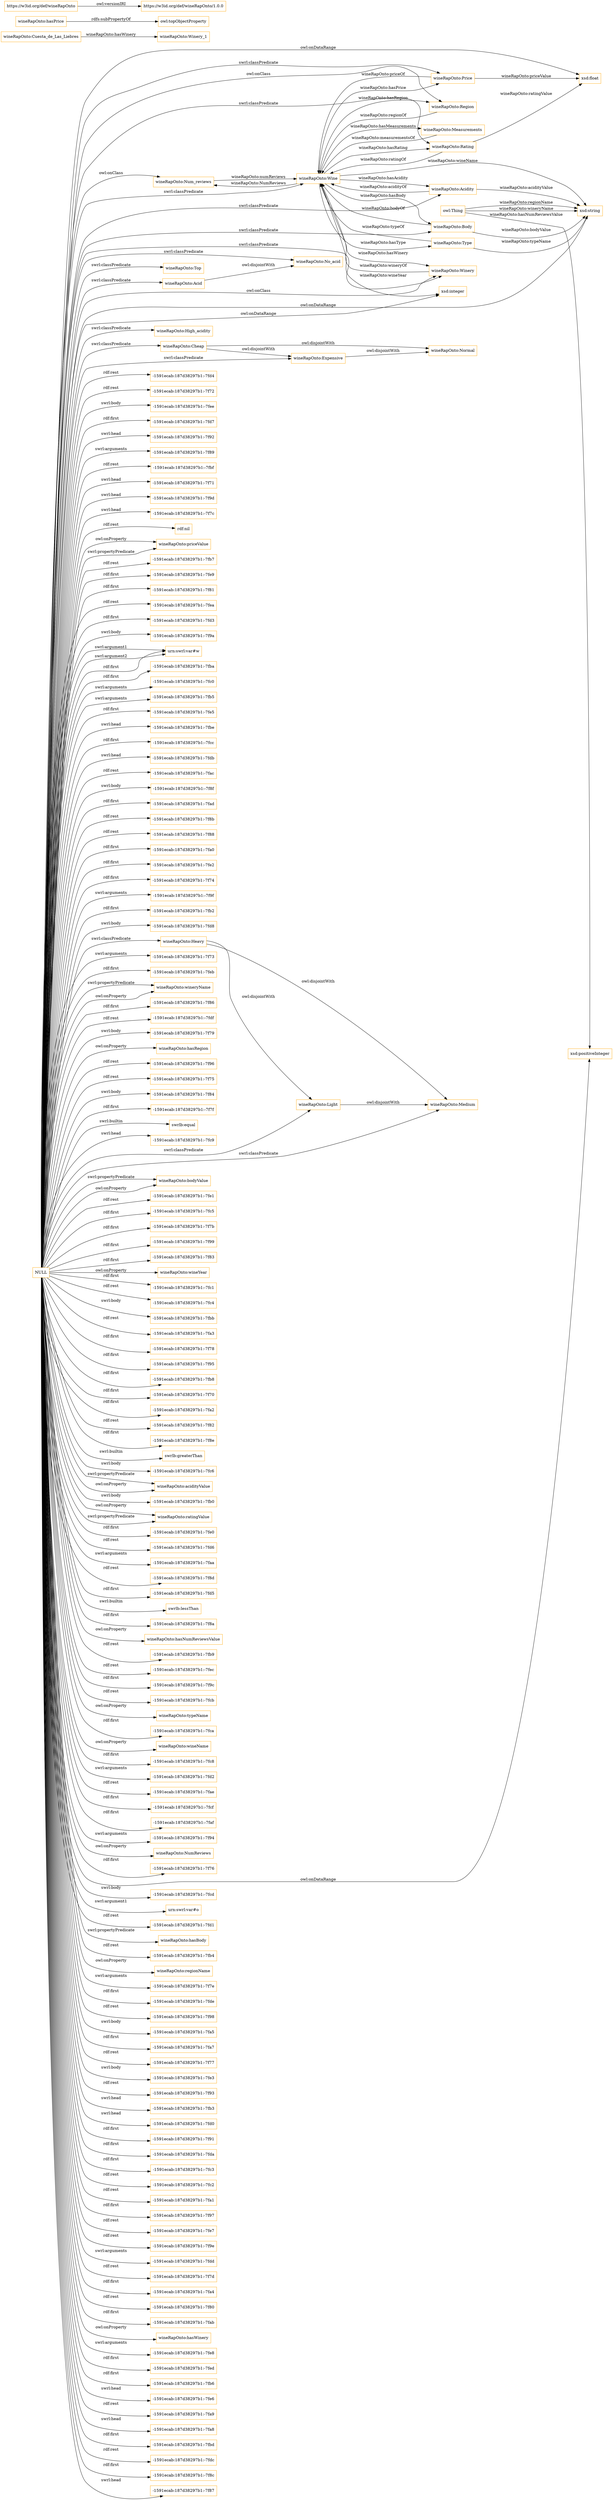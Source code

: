 digraph ar2dtool_diagram { 
rankdir=LR;
size="1501"
node [shape = rectangle, color="orange"]; "wineRapOnto:Expensive" "wineRapOnto:Num_reviews" "wineRapOnto:Acidity" "wineRapOnto:Cheap" "wineRapOnto:Acid" "wineRapOnto:Body" "wineRapOnto:Heavy" "wineRapOnto:Type" "wineRapOnto:Normal" "wineRapOnto:Region" "wineRapOnto:Winery" "wineRapOnto:Top" "wineRapOnto:Wine" "wineRapOnto:Light" "wineRapOnto:Rating" "wineRapOnto:No_acid" "wineRapOnto:High_acidity" "wineRapOnto:Measurements" "wineRapOnto:Medium" "wineRapOnto:Price" ; /*classes style*/
	"wineRapOnto:Cuesta_de_Las_Liebres" -> "wineRapOnto:Winery_1" [ label = "wineRapOnto:hasWinery" ];
	"wineRapOnto:Heavy" -> "wineRapOnto:Medium" [ label = "owl:disjointWith" ];
	"wineRapOnto:Heavy" -> "wineRapOnto:Light" [ label = "owl:disjointWith" ];
	"NULL" -> "-1591ecab:187d38297b1:-7fd4" [ label = "rdf:rest" ];
	"NULL" -> "-1591ecab:187d38297b1:-7f72" [ label = "rdf:rest" ];
	"NULL" -> "wineRapOnto:Light" [ label = "swrl:classPredicate" ];
	"NULL" -> "-1591ecab:187d38297b1:-7fee" [ label = "swrl:body" ];
	"NULL" -> "-1591ecab:187d38297b1:-7fd7" [ label = "rdf:first" ];
	"NULL" -> "-1591ecab:187d38297b1:-7f92" [ label = "swrl:head" ];
	"NULL" -> "-1591ecab:187d38297b1:-7f89" [ label = "swrl:arguments" ];
	"NULL" -> "-1591ecab:187d38297b1:-7fbf" [ label = "rdf:rest" ];
	"NULL" -> "-1591ecab:187d38297b1:-7f71" [ label = "swrl:head" ];
	"NULL" -> "-1591ecab:187d38297b1:-7f9d" [ label = "swrl:head" ];
	"NULL" -> "wineRapOnto:Expensive" [ label = "swrl:classPredicate" ];
	"NULL" -> "-1591ecab:187d38297b1:-7f7c" [ label = "swrl:head" ];
	"NULL" -> "wineRapOnto:Winery" [ label = "swrl:classPredicate" ];
	"NULL" -> "rdf:nil" [ label = "rdf:rest" ];
	"NULL" -> "wineRapOnto:priceValue" [ label = "swrl:propertyPredicate" ];
	"NULL" -> "-1591ecab:187d38297b1:-7fb7" [ label = "rdf:rest" ];
	"NULL" -> "-1591ecab:187d38297b1:-7fe9" [ label = "rdf:first" ];
	"NULL" -> "-1591ecab:187d38297b1:-7f81" [ label = "rdf:first" ];
	"NULL" -> "-1591ecab:187d38297b1:-7fea" [ label = "rdf:rest" ];
	"NULL" -> "-1591ecab:187d38297b1:-7fd3" [ label = "rdf:first" ];
	"NULL" -> "-1591ecab:187d38297b1:-7f9a" [ label = "swrl:body" ];
	"NULL" -> "urn:swrl:var#w" [ label = "swrl:argument1" ];
	"NULL" -> "-1591ecab:187d38297b1:-7fba" [ label = "rdf:first" ];
	"NULL" -> "-1591ecab:187d38297b1:-7fc0" [ label = "swrl:arguments" ];
	"NULL" -> "-1591ecab:187d38297b1:-7fb5" [ label = "swrl:arguments" ];
	"NULL" -> "urn:swrl:var#w" [ label = "swrl:argument2" ];
	"NULL" -> "-1591ecab:187d38297b1:-7fe5" [ label = "rdf:first" ];
	"NULL" -> "wineRapOnto:Wine" [ label = "swrl:classPredicate" ];
	"NULL" -> "-1591ecab:187d38297b1:-7fbe" [ label = "swrl:head" ];
	"NULL" -> "-1591ecab:187d38297b1:-7fcc" [ label = "rdf:first" ];
	"NULL" -> "-1591ecab:187d38297b1:-7fdb" [ label = "swrl:head" ];
	"NULL" -> "-1591ecab:187d38297b1:-7fac" [ label = "rdf:rest" ];
	"NULL" -> "wineRapOnto:priceValue" [ label = "owl:onProperty" ];
	"NULL" -> "-1591ecab:187d38297b1:-7f8f" [ label = "swrl:body" ];
	"NULL" -> "-1591ecab:187d38297b1:-7fad" [ label = "rdf:first" ];
	"NULL" -> "-1591ecab:187d38297b1:-7f8b" [ label = "rdf:rest" ];
	"NULL" -> "-1591ecab:187d38297b1:-7f88" [ label = "rdf:rest" ];
	"NULL" -> "-1591ecab:187d38297b1:-7fa0" [ label = "rdf:first" ];
	"NULL" -> "-1591ecab:187d38297b1:-7fe2" [ label = "rdf:first" ];
	"NULL" -> "wineRapOnto:Rating" [ label = "swrl:classPredicate" ];
	"NULL" -> "-1591ecab:187d38297b1:-7f74" [ label = "rdf:first" ];
	"NULL" -> "-1591ecab:187d38297b1:-7f9f" [ label = "swrl:arguments" ];
	"NULL" -> "-1591ecab:187d38297b1:-7fb2" [ label = "rdf:first" ];
	"NULL" -> "-1591ecab:187d38297b1:-7fd8" [ label = "swrl:body" ];
	"NULL" -> "xsd:float" [ label = "owl:onDataRange" ];
	"NULL" -> "-1591ecab:187d38297b1:-7f73" [ label = "swrl:arguments" ];
	"NULL" -> "urn:swrl:var#w" [ label = "rdf:first" ];
	"NULL" -> "-1591ecab:187d38297b1:-7feb" [ label = "rdf:first" ];
	"NULL" -> "wineRapOnto:wineryName" [ label = "swrl:propertyPredicate" ];
	"NULL" -> "-1591ecab:187d38297b1:-7f86" [ label = "rdf:first" ];
	"NULL" -> "-1591ecab:187d38297b1:-7fdf" [ label = "rdf:rest" ];
	"NULL" -> "-1591ecab:187d38297b1:-7f79" [ label = "swrl:body" ];
	"NULL" -> "wineRapOnto:hasRegion" [ label = "owl:onProperty" ];
	"NULL" -> "-1591ecab:187d38297b1:-7f96" [ label = "rdf:rest" ];
	"NULL" -> "-1591ecab:187d38297b1:-7f75" [ label = "rdf:rest" ];
	"NULL" -> "-1591ecab:187d38297b1:-7f84" [ label = "swrl:body" ];
	"NULL" -> "-1591ecab:187d38297b1:-7f7f" [ label = "rdf:first" ];
	"NULL" -> "swrlb:equal" [ label = "swrl:builtin" ];
	"NULL" -> "-1591ecab:187d38297b1:-7fc9" [ label = "swrl:head" ];
	"NULL" -> "xsd:positiveInteger" [ label = "owl:onDataRange" ];
	"NULL" -> "xsd:string" [ label = "owl:onDataRange" ];
	"NULL" -> "wineRapOnto:bodyValue" [ label = "owl:onProperty" ];
	"NULL" -> "-1591ecab:187d38297b1:-7fe1" [ label = "rdf:rest" ];
	"NULL" -> "-1591ecab:187d38297b1:-7fc5" [ label = "rdf:first" ];
	"NULL" -> "wineRapOnto:Winery" [ label = "owl:onClass" ];
	"NULL" -> "wineRapOnto:Acid" [ label = "swrl:classPredicate" ];
	"NULL" -> "-1591ecab:187d38297b1:-7f7b" [ label = "rdf:first" ];
	"NULL" -> "-1591ecab:187d38297b1:-7f99" [ label = "rdf:first" ];
	"NULL" -> "wineRapOnto:Body" [ label = "swrl:classPredicate" ];
	"NULL" -> "-1591ecab:187d38297b1:-7f83" [ label = "rdf:first" ];
	"NULL" -> "wineRapOnto:wineYear" [ label = "owl:onProperty" ];
	"NULL" -> "-1591ecab:187d38297b1:-7fc1" [ label = "rdf:first" ];
	"NULL" -> "-1591ecab:187d38297b1:-7fc4" [ label = "rdf:rest" ];
	"NULL" -> "-1591ecab:187d38297b1:-7fbb" [ label = "swrl:body" ];
	"NULL" -> "-1591ecab:187d38297b1:-7fa3" [ label = "rdf:rest" ];
	"NULL" -> "-1591ecab:187d38297b1:-7f78" [ label = "rdf:first" ];
	"NULL" -> "wineRapOnto:Medium" [ label = "swrl:classPredicate" ];
	"NULL" -> "-1591ecab:187d38297b1:-7f95" [ label = "rdf:first" ];
	"NULL" -> "wineRapOnto:No_acid" [ label = "swrl:classPredicate" ];
	"NULL" -> "-1591ecab:187d38297b1:-7fb8" [ label = "rdf:first" ];
	"NULL" -> "-1591ecab:187d38297b1:-7f70" [ label = "rdf:first" ];
	"NULL" -> "-1591ecab:187d38297b1:-7fa2" [ label = "rdf:first" ];
	"NULL" -> "-1591ecab:187d38297b1:-7f82" [ label = "rdf:rest" ];
	"NULL" -> "-1591ecab:187d38297b1:-7f8e" [ label = "rdf:first" ];
	"NULL" -> "swrlb:greaterThan" [ label = "swrl:builtin" ];
	"NULL" -> "-1591ecab:187d38297b1:-7fc6" [ label = "swrl:body" ];
	"NULL" -> "wineRapOnto:acidityValue" [ label = "owl:onProperty" ];
	"NULL" -> "-1591ecab:187d38297b1:-7fb0" [ label = "swrl:body" ];
	"NULL" -> "wineRapOnto:ratingValue" [ label = "swrl:propertyPredicate" ];
	"NULL" -> "-1591ecab:187d38297b1:-7fe0" [ label = "rdf:first" ];
	"NULL" -> "-1591ecab:187d38297b1:-7fd6" [ label = "rdf:rest" ];
	"NULL" -> "wineRapOnto:Price" [ label = "swrl:classPredicate" ];
	"NULL" -> "-1591ecab:187d38297b1:-7faa" [ label = "swrl:arguments" ];
	"NULL" -> "-1591ecab:187d38297b1:-7f8d" [ label = "rdf:rest" ];
	"NULL" -> "wineRapOnto:Cheap" [ label = "swrl:classPredicate" ];
	"NULL" -> "-1591ecab:187d38297b1:-7fd5" [ label = "rdf:first" ];
	"NULL" -> "swrlb:lessThan" [ label = "swrl:builtin" ];
	"NULL" -> "-1591ecab:187d38297b1:-7f8a" [ label = "rdf:first" ];
	"NULL" -> "wineRapOnto:Num_reviews" [ label = "owl:onClass" ];
	"NULL" -> "wineRapOnto:hasNumReviewsValue" [ label = "owl:onProperty" ];
	"NULL" -> "-1591ecab:187d38297b1:-7fb9" [ label = "rdf:rest" ];
	"NULL" -> "-1591ecab:187d38297b1:-7fec" [ label = "rdf:rest" ];
	"NULL" -> "-1591ecab:187d38297b1:-7f9c" [ label = "rdf:first" ];
	"NULL" -> "-1591ecab:187d38297b1:-7fcb" [ label = "rdf:rest" ];
	"NULL" -> "wineRapOnto:typeName" [ label = "owl:onProperty" ];
	"NULL" -> "wineRapOnto:bodyValue" [ label = "swrl:propertyPredicate" ];
	"NULL" -> "-1591ecab:187d38297b1:-7fca" [ label = "rdf:first" ];
	"NULL" -> "wineRapOnto:wineName" [ label = "owl:onProperty" ];
	"NULL" -> "-1591ecab:187d38297b1:-7fc8" [ label = "rdf:first" ];
	"NULL" -> "-1591ecab:187d38297b1:-7fd2" [ label = "swrl:arguments" ];
	"NULL" -> "-1591ecab:187d38297b1:-7fae" [ label = "rdf:rest" ];
	"NULL" -> "-1591ecab:187d38297b1:-7fcf" [ label = "rdf:first" ];
	"NULL" -> "-1591ecab:187d38297b1:-7faf" [ label = "rdf:first" ];
	"NULL" -> "-1591ecab:187d38297b1:-7f94" [ label = "swrl:arguments" ];
	"NULL" -> "wineRapOnto:NumReviews" [ label = "owl:onProperty" ];
	"NULL" -> "wineRapOnto:Heavy" [ label = "swrl:classPredicate" ];
	"NULL" -> "-1591ecab:187d38297b1:-7f76" [ label = "rdf:first" ];
	"NULL" -> "xsd:integer" [ label = "owl:onDataRange" ];
	"NULL" -> "-1591ecab:187d38297b1:-7fcd" [ label = "swrl:body" ];
	"NULL" -> "urn:swrl:var#o" [ label = "swrl:argument1" ];
	"NULL" -> "-1591ecab:187d38297b1:-7fd1" [ label = "rdf:rest" ];
	"NULL" -> "wineRapOnto:ratingValue" [ label = "owl:onProperty" ];
	"NULL" -> "wineRapOnto:hasBody" [ label = "swrl:propertyPredicate" ];
	"NULL" -> "-1591ecab:187d38297b1:-7fb4" [ label = "rdf:rest" ];
	"NULL" -> "wineRapOnto:regionName" [ label = "owl:onProperty" ];
	"NULL" -> "-1591ecab:187d38297b1:-7f7e" [ label = "swrl:arguments" ];
	"NULL" -> "wineRapOnto:Region" [ label = "owl:onClass" ];
	"NULL" -> "-1591ecab:187d38297b1:-7fde" [ label = "rdf:first" ];
	"NULL" -> "-1591ecab:187d38297b1:-7f98" [ label = "rdf:rest" ];
	"NULL" -> "-1591ecab:187d38297b1:-7fa5" [ label = "swrl:body" ];
	"NULL" -> "wineRapOnto:High_acidity" [ label = "swrl:classPredicate" ];
	"NULL" -> "-1591ecab:187d38297b1:-7fa7" [ label = "rdf:first" ];
	"NULL" -> "-1591ecab:187d38297b1:-7f77" [ label = "rdf:rest" ];
	"NULL" -> "-1591ecab:187d38297b1:-7fe3" [ label = "swrl:body" ];
	"NULL" -> "-1591ecab:187d38297b1:-7f93" [ label = "rdf:rest" ];
	"NULL" -> "wineRapOnto:wineryName" [ label = "owl:onProperty" ];
	"NULL" -> "-1591ecab:187d38297b1:-7fb3" [ label = "swrl:head" ];
	"NULL" -> "-1591ecab:187d38297b1:-7fd0" [ label = "swrl:head" ];
	"NULL" -> "-1591ecab:187d38297b1:-7f91" [ label = "rdf:first" ];
	"NULL" -> "-1591ecab:187d38297b1:-7fda" [ label = "rdf:first" ];
	"NULL" -> "-1591ecab:187d38297b1:-7fc3" [ label = "rdf:first" ];
	"NULL" -> "-1591ecab:187d38297b1:-7fc2" [ label = "rdf:rest" ];
	"NULL" -> "-1591ecab:187d38297b1:-7fa1" [ label = "rdf:rest" ];
	"NULL" -> "-1591ecab:187d38297b1:-7f97" [ label = "rdf:first" ];
	"NULL" -> "wineRapOnto:Top" [ label = "swrl:classPredicate" ];
	"NULL" -> "wineRapOnto:Acidity" [ label = "swrl:classPredicate" ];
	"NULL" -> "-1591ecab:187d38297b1:-7fe7" [ label = "rdf:rest" ];
	"NULL" -> "-1591ecab:187d38297b1:-7f9e" [ label = "rdf:rest" ];
	"NULL" -> "-1591ecab:187d38297b1:-7fdd" [ label = "swrl:arguments" ];
	"NULL" -> "-1591ecab:187d38297b1:-7f7d" [ label = "rdf:rest" ];
	"NULL" -> "-1591ecab:187d38297b1:-7fa4" [ label = "rdf:first" ];
	"NULL" -> "-1591ecab:187d38297b1:-7f80" [ label = "rdf:rest" ];
	"NULL" -> "-1591ecab:187d38297b1:-7fab" [ label = "rdf:first" ];
	"NULL" -> "wineRapOnto:hasWinery" [ label = "owl:onProperty" ];
	"NULL" -> "-1591ecab:187d38297b1:-7fe8" [ label = "swrl:arguments" ];
	"NULL" -> "-1591ecab:187d38297b1:-7fed" [ label = "rdf:first" ];
	"NULL" -> "-1591ecab:187d38297b1:-7fb6" [ label = "rdf:first" ];
	"NULL" -> "-1591ecab:187d38297b1:-7fe6" [ label = "swrl:head" ];
	"NULL" -> "wineRapOnto:acidityValue" [ label = "swrl:propertyPredicate" ];
	"NULL" -> "-1591ecab:187d38297b1:-7fa9" [ label = "rdf:rest" ];
	"NULL" -> "-1591ecab:187d38297b1:-7fa8" [ label = "swrl:head" ];
	"NULL" -> "-1591ecab:187d38297b1:-7fbd" [ label = "rdf:first" ];
	"NULL" -> "-1591ecab:187d38297b1:-7fdc" [ label = "rdf:rest" ];
	"NULL" -> "-1591ecab:187d38297b1:-7f8c" [ label = "rdf:first" ];
	"NULL" -> "-1591ecab:187d38297b1:-7f87" [ label = "swrl:head" ];
	"wineRapOnto:Expensive" -> "wineRapOnto:Normal" [ label = "owl:disjointWith" ];
	"wineRapOnto:Acid" -> "wineRapOnto:No_acid" [ label = "owl:disjointWith" ];
	"wineRapOnto:Cheap" -> "wineRapOnto:Normal" [ label = "owl:disjointWith" ];
	"wineRapOnto:Cheap" -> "wineRapOnto:Expensive" [ label = "owl:disjointWith" ];
	"wineRapOnto:hasPrice" -> "owl:topObjectProperty" [ label = "rdfs:subPropertyOf" ];
	"https://w3id.org/def/wineRapOnto" -> "https://w3id.org/def/wineRapOnto/1.0.0" [ label = "owl:versionIRI" ];
	"wineRapOnto:Light" -> "wineRapOnto:Medium" [ label = "owl:disjointWith" ];
	"wineRapOnto:Region" -> "wineRapOnto:Wine" [ label = "wineRapOnto:regionOf" ];
	"wineRapOnto:Rating" -> "xsd:float" [ label = "wineRapOnto:ratingValue" ];
	"wineRapOnto:Body" -> "wineRapOnto:Wine" [ label = "wineRapOnto:bodyOf" ];
	"wineRapOnto:Wine" -> "wineRapOnto:Measurements" [ label = "wineRapOnto:hasMeasurements" ];
	"wineRapOnto:Num_reviews" -> "wineRapOnto:Wine" [ label = "wineRapOnto:numReviews" ];
	"wineRapOnto:Wine" -> "wineRapOnto:Body" [ label = "wineRapOnto:hasBody" ];
	"wineRapOnto:Price" -> "wineRapOnto:Wine" [ label = "wineRapOnto:priceOf" ];
	"owl:Thing" -> "xsd:positiveInteger" [ label = "wineRapOnto:hasNumReviewsValue" ];
	"wineRapOnto:Wine" -> "xsd:integer" [ label = "wineRapOnto:wineYear" ];
	"wineRapOnto:Type" -> "wineRapOnto:Wine" [ label = "wineRapOnto:typeOf" ];
	"wineRapOnto:Acidity" -> "wineRapOnto:Wine" [ label = "wineRapOnto:acidityOf" ];
	"wineRapOnto:Measurements" -> "wineRapOnto:Wine" [ label = "wineRapOnto:measurementsOf" ];
	"owl:Thing" -> "xsd:string" [ label = "wineRapOnto:wineryName" ];
	"wineRapOnto:Acidity" -> "xsd:string" [ label = "wineRapOnto:acidityValue" ];
	"wineRapOnto:Body" -> "xsd:string" [ label = "wineRapOnto:bodyValue" ];
	"wineRapOnto:Wine" -> "xsd:string" [ label = "wineRapOnto:wineName" ];
	"wineRapOnto:Winery" -> "wineRapOnto:Wine" [ label = "wineRapOnto:wineryOf" ];
	"wineRapOnto:Wine" -> "wineRapOnto:Acidity" [ label = "wineRapOnto:hasAcidity" ];
	"wineRapOnto:Wine" -> "wineRapOnto:Rating" [ label = "wineRapOnto:hasRating" ];
	"wineRapOnto:Wine" -> "wineRapOnto:Winery" [ label = "wineRapOnto:hasWinery" ];
	"wineRapOnto:Rating" -> "wineRapOnto:Wine" [ label = "wineRapOnto:ratingOf" ];
	"owl:Thing" -> "xsd:string" [ label = "wineRapOnto:regionName" ];
	"wineRapOnto:Wine" -> "wineRapOnto:Region" [ label = "wineRapOnto:hasRegion" ];
	"wineRapOnto:Wine" -> "wineRapOnto:Price" [ label = "wineRapOnto:hasPrice" ];
	"wineRapOnto:Wine" -> "wineRapOnto:Num_reviews" [ label = "wineRapOnto:NumReviews" ];
	"wineRapOnto:Wine" -> "wineRapOnto:Type" [ label = "wineRapOnto:hasType" ];
	"wineRapOnto:Type" -> "xsd:string" [ label = "wineRapOnto:typeName" ];
	"wineRapOnto:Price" -> "xsd:float" [ label = "wineRapOnto:priceValue" ];

}
